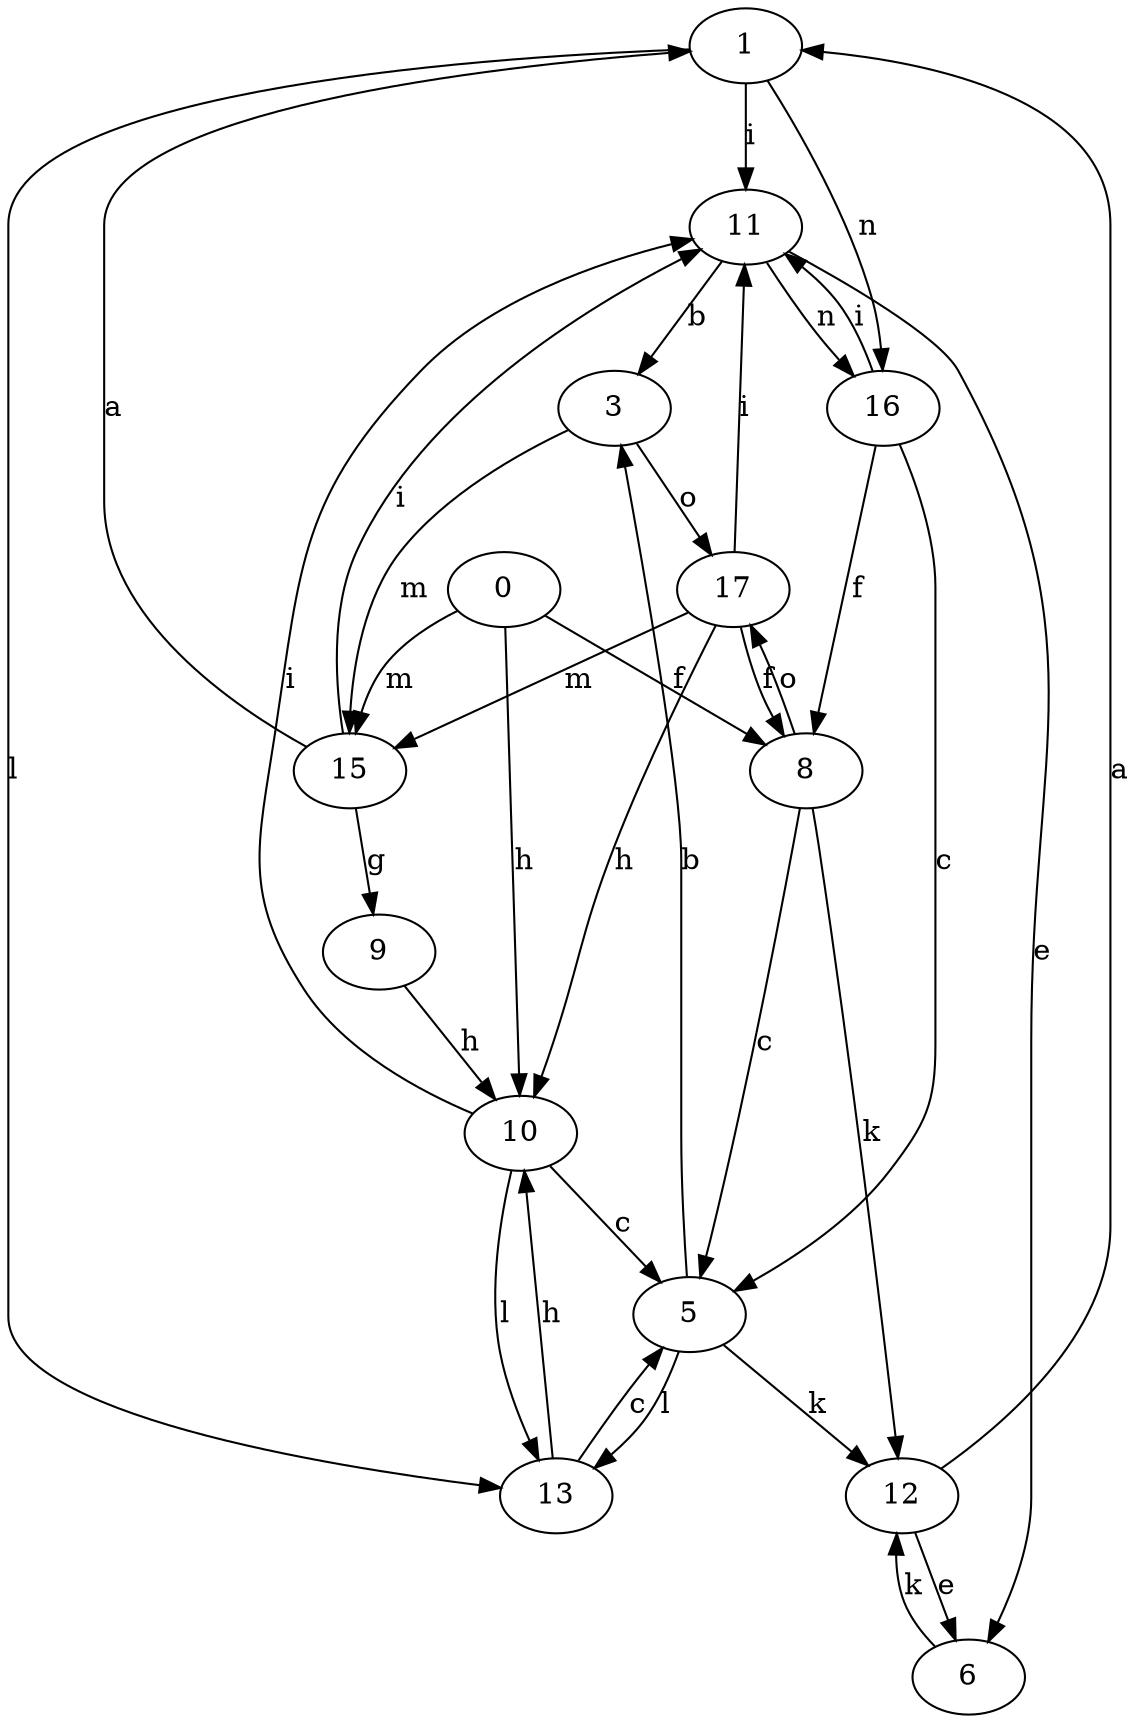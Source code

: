 strict digraph  {
1;
3;
5;
6;
8;
9;
10;
0;
11;
12;
13;
15;
16;
17;
1 -> 11  [label=i];
1 -> 13  [label=l];
1 -> 16  [label=n];
3 -> 15  [label=m];
3 -> 17  [label=o];
5 -> 3  [label=b];
5 -> 12  [label=k];
5 -> 13  [label=l];
6 -> 12  [label=k];
8 -> 5  [label=c];
8 -> 12  [label=k];
8 -> 17  [label=o];
9 -> 10  [label=h];
10 -> 5  [label=c];
10 -> 11  [label=i];
10 -> 13  [label=l];
0 -> 8  [label=f];
0 -> 10  [label=h];
0 -> 15  [label=m];
11 -> 3  [label=b];
11 -> 6  [label=e];
11 -> 16  [label=n];
12 -> 1  [label=a];
12 -> 6  [label=e];
13 -> 5  [label=c];
13 -> 10  [label=h];
15 -> 1  [label=a];
15 -> 9  [label=g];
15 -> 11  [label=i];
16 -> 5  [label=c];
16 -> 8  [label=f];
16 -> 11  [label=i];
17 -> 8  [label=f];
17 -> 10  [label=h];
17 -> 11  [label=i];
17 -> 15  [label=m];
}
